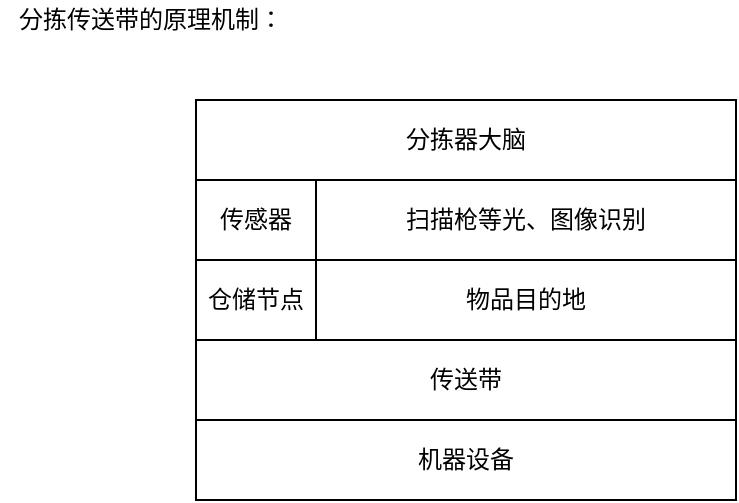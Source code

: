 <mxfile version="12.3.2" type="github" pages="1"><diagram id="sGuRpIaUXXtASe1WJgzy" name="Page-1"><mxGraphModel dx="782" dy="501" grid="1" gridSize="10" guides="1" tooltips="1" connect="1" arrows="1" fold="1" page="1" pageScale="1" pageWidth="827" pageHeight="1169" math="0" shadow="0"><root><mxCell id="0"/><mxCell id="1" parent="0"/><mxCell id="FmjcZQ-gSNk6RWPQ0Jlp-1" value="分拣器大脑" style="rounded=0;whiteSpace=wrap;html=1;" vertex="1" parent="1"><mxGeometry x="140" y="140" width="270" height="40" as="geometry"/></mxCell><mxCell id="FmjcZQ-gSNk6RWPQ0Jlp-2" value="分拣传送带的原理机制：" style="text;html=1;align=center;verticalAlign=middle;resizable=0;points=[];;autosize=1;" vertex="1" parent="1"><mxGeometry x="42" y="90" width="150" height="20" as="geometry"/></mxCell><mxCell id="FmjcZQ-gSNk6RWPQ0Jlp-4" value="传送带" style="rounded=0;whiteSpace=wrap;html=1;" vertex="1" parent="1"><mxGeometry x="140" y="260" width="270" height="40" as="geometry"/></mxCell><mxCell id="FmjcZQ-gSNk6RWPQ0Jlp-6" value="机器设备" style="rounded=0;whiteSpace=wrap;html=1;" vertex="1" parent="1"><mxGeometry x="140" y="300" width="270" height="40" as="geometry"/></mxCell><mxCell id="FmjcZQ-gSNk6RWPQ0Jlp-12" value="" style="group" vertex="1" connectable="0" parent="1"><mxGeometry x="140" y="180" width="270" height="40" as="geometry"/></mxCell><mxCell id="FmjcZQ-gSNk6RWPQ0Jlp-7" value="传感器" style="rounded=0;whiteSpace=wrap;html=1;" vertex="1" parent="FmjcZQ-gSNk6RWPQ0Jlp-12"><mxGeometry width="60" height="40" as="geometry"/></mxCell><mxCell id="FmjcZQ-gSNk6RWPQ0Jlp-9" value="&lt;span style=&quot;text-align: left ; white-space: nowrap&quot;&gt;扫描枪等光、图像识别&lt;/span&gt;" style="rounded=0;whiteSpace=wrap;html=1;" vertex="1" parent="FmjcZQ-gSNk6RWPQ0Jlp-12"><mxGeometry x="60" width="210" height="40" as="geometry"/></mxCell><mxCell id="FmjcZQ-gSNk6RWPQ0Jlp-13" value="" style="group" vertex="1" connectable="0" parent="1"><mxGeometry x="140" y="220" width="270" height="40" as="geometry"/></mxCell><mxCell id="FmjcZQ-gSNk6RWPQ0Jlp-5" value="仓储节点" style="rounded=0;whiteSpace=wrap;html=1;" vertex="1" parent="FmjcZQ-gSNk6RWPQ0Jlp-13"><mxGeometry width="60" height="40" as="geometry"/></mxCell><mxCell id="FmjcZQ-gSNk6RWPQ0Jlp-11" value="物品目的地" style="rounded=0;whiteSpace=wrap;html=1;" vertex="1" parent="FmjcZQ-gSNk6RWPQ0Jlp-13"><mxGeometry x="60" width="210" height="40" as="geometry"/></mxCell></root></mxGraphModel></diagram></mxfile>